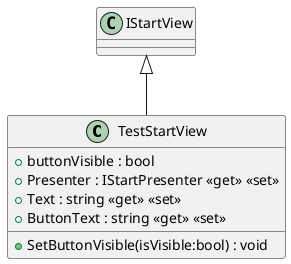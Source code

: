 @startuml
class TestStartView {
    + buttonVisible : bool
    + Presenter : IStartPresenter <<get>> <<set>>
    + Text : string <<get>> <<set>>
    + ButtonText : string <<get>> <<set>>
    + SetButtonVisible(isVisible:bool) : void
}
IStartView <|-- TestStartView
@enduml
